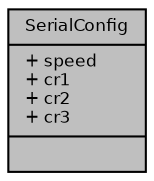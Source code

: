 digraph "SerialConfig"
{
  bgcolor="transparent";
  edge [fontname="Helvetica",fontsize="8",labelfontname="Helvetica",labelfontsize="8"];
  node [fontname="Helvetica",fontsize="8",shape=record];
  Node1 [label="{SerialConfig\n|+ speed\l+ cr1\l+ cr2\l+ cr3\l|}",height=0.2,width=0.4,color="black", fillcolor="grey75", style="filled", fontcolor="black"];
}
